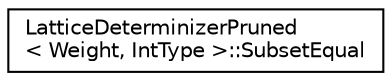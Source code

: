 digraph "Graphical Class Hierarchy"
{
  edge [fontname="Helvetica",fontsize="10",labelfontname="Helvetica",labelfontsize="10"];
  node [fontname="Helvetica",fontsize="10",shape=record];
  rankdir="LR";
  Node0 [label="LatticeDeterminizerPruned\l\< Weight, IntType \>::SubsetEqual",height=0.2,width=0.4,color="black", fillcolor="white", style="filled",URL="$classfst_1_1LatticeDeterminizerPruned_1_1SubsetEqual.html"];
}
